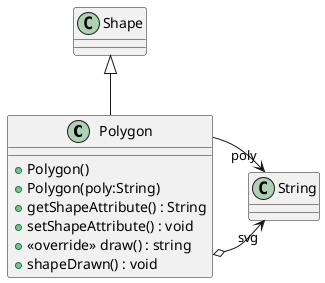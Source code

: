 @startuml
class Polygon {
    + Polygon()
    + Polygon(poly:String)
    + getShapeAttribute() : String
    + setShapeAttribute() : void
    + <<override>> draw() : string
    + shapeDrawn() : void
}
Shape <|-- Polygon
Polygon o-> "svg" String
Polygon --> "poly" String
@enduml
